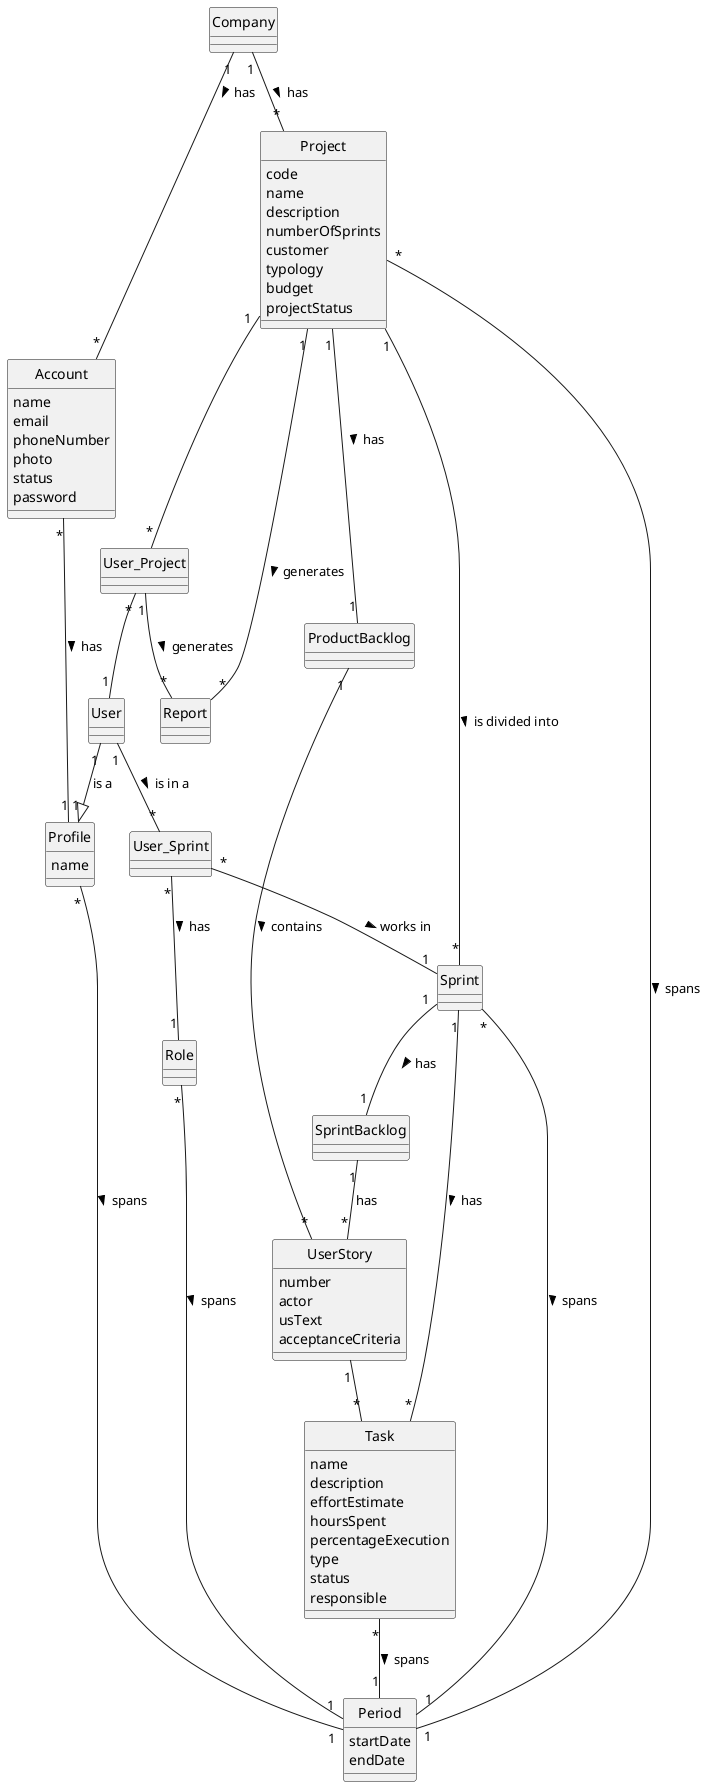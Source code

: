 @startuml
Class Company{}
hide Company circle
Class Account{
name
email
phoneNumber
photo
status
password
}
hide Account circle
Class Profile{
name
}
hide Profile circle
Class Period{
startDate
endDate
}
hide Period circle
Class User{}
hide User circle
Class Role{
}
hide Role circle
Class Project{
code
name
description
numberOfSprints
customer
typology
budget
projectStatus
}
hide Project circle
Class UserStory{
number
actor
usText
acceptanceCriteria
}
hide UserStory circle
Class Task{
name
description
effortEstimate
hoursSpent
percentageExecution
type
status
responsible
}
hide Task circle
Class Sprint {
}
hide Sprint circle
Class User_Sprint{}
hide User_Sprint circle
Class ProductBacklog{
}
hide ProductBacklog circle
Class SprintBacklog{
}
hide SprintBacklog circle
Class Report {}
hide Report circle
Class User_Project {}
hide User_Project circle

Company "1" -- "*" Account : has >
Account "*" -- "1" Profile: has >
Profile "*" -- "1" Period: spans >
User "1"--|>"1" Profile: is a
User_Sprint "*" -- "1" Role: has >
Role "*" -- "1" Period: spans >
Company "1"-- "*" Project: has >
Project "*" -- "1" Period: spans >
Project "1" -- "*" Sprint: is divided into >
Task "*" -- "1" Period: spans >
Sprint "*" -- "1" Period: spans >
Sprint "1" -- "*" Task: has >
Project "1" -- "1" ProductBacklog: has >
ProductBacklog "1" -- "*" UserStory: contains >
User "1" -- "*" User_Sprint: is in a >
User_Sprint "*" -- "1" Sprint: works in >
Sprint "1" -- "1" SprintBacklog: has >
SprintBacklog "1"--"*" UserStory: has
UserStory "1"-- "*" Task
Project "1" -- "*" Report: generates >
Project "1" -- "*" User_Project
User_Project "*"-- "1" User
User_Project "1"--"*" Report: generates >
@enduml